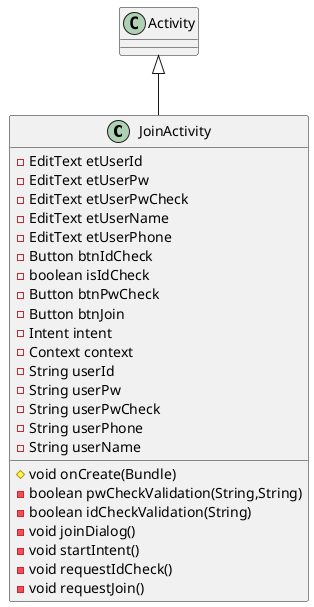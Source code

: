@startuml
class JoinActivity {
- EditText etUserId
- EditText etUserPw
- EditText etUserPwCheck
- EditText etUserName
- EditText etUserPhone
- Button btnIdCheck
- boolean isIdCheck
- Button btnPwCheck
- Button btnJoin
- Intent intent
- Context context
- String userId
- String userPw
- String userPwCheck
- String userPhone
- String userName
# void onCreate(Bundle)
- boolean pwCheckValidation(String,String)
- boolean idCheckValidation(String)
- void joinDialog()
- void startIntent()
- void requestIdCheck()
- void requestJoin()
}


Activity <|-- JoinActivity
@enduml